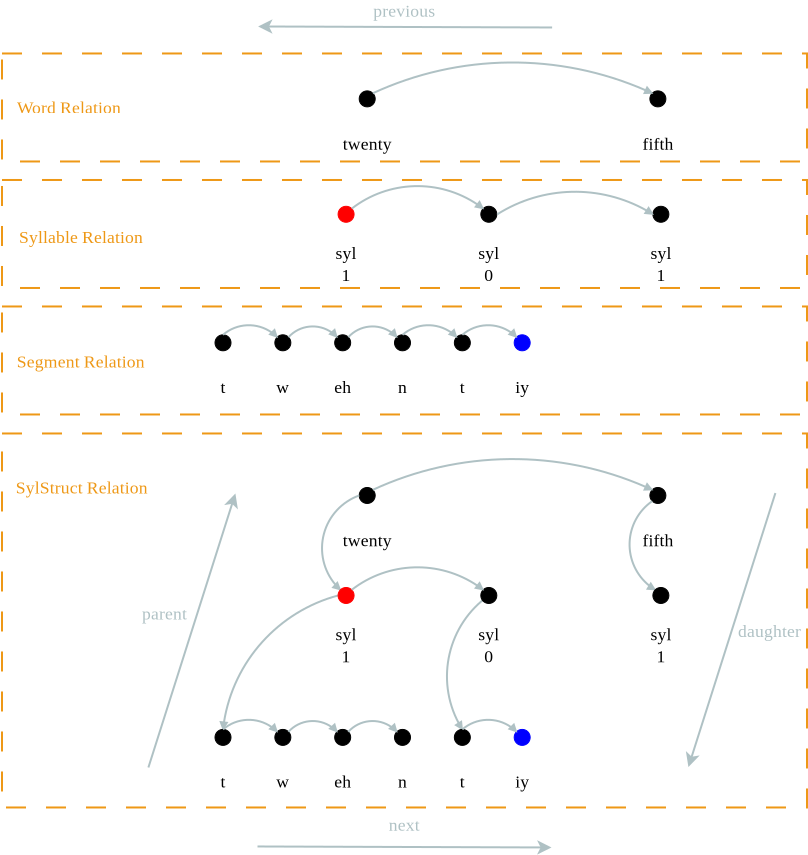 <?xml version="1.0" encoding="UTF-8"?>
<dia:diagram xmlns:dia="http://www.lysator.liu.se/~alla/dia/">
  <dia:layer name="relations" visible="true" active="true">
    <dia:group>
      <dia:group>
        <dia:group>
          <dia:object type="Standard - Box" version="0" id="O0">
            <dia:attribute name="obj_pos">
              <dia:point val="10.68,15.95"/>
            </dia:attribute>
            <dia:attribute name="obj_bb">
              <dia:rectangle val="10.63,15.9;50.98,21.4"/>
            </dia:attribute>
            <dia:attribute name="elem_corner">
              <dia:point val="10.68,15.95"/>
            </dia:attribute>
            <dia:attribute name="elem_width">
              <dia:real val="40.25"/>
            </dia:attribute>
            <dia:attribute name="elem_height">
              <dia:real val="5.4"/>
            </dia:attribute>
            <dia:attribute name="border_width">
              <dia:real val="0.1"/>
            </dia:attribute>
            <dia:attribute name="border_color">
              <dia:color val="#ee9816"/>
            </dia:attribute>
            <dia:attribute name="inner_color">
              <dia:color val="#f4a016"/>
            </dia:attribute>
            <dia:attribute name="show_background">
              <dia:boolean val="false"/>
            </dia:attribute>
            <dia:attribute name="line_style">
              <dia:enum val="1"/>
            </dia:attribute>
          </dia:object>
          <dia:group>
            <dia:group>
              <dia:object type="Standard - Text" version="1" id="O1">
                <dia:attribute name="obj_pos">
                  <dia:point val="14,6"/>
                </dia:attribute>
                <dia:attribute name="obj_bb">
                  <dia:rectangle val="11.432,5.511;16.567,6.489"/>
                </dia:attribute>
                <dia:attribute name="text">
                  <dia:composite type="text">
                    <dia:attribute name="string">
                      <dia:string>#Word Relation#</dia:string>
                    </dia:attribute>
                    <dia:attribute name="font">
                      <dia:font family="times new roman" style="0" name="Times-Roman"/>
                    </dia:attribute>
                    <dia:attribute name="height">
                      <dia:real val="1.1"/>
                    </dia:attribute>
                    <dia:attribute name="pos">
                      <dia:point val="14,6.296"/>
                    </dia:attribute>
                    <dia:attribute name="color">
                      <dia:color val="#ee9816"/>
                    </dia:attribute>
                    <dia:attribute name="alignment">
                      <dia:enum val="1"/>
                    </dia:attribute>
                  </dia:composite>
                </dia:attribute>
                <dia:attribute name="valign">
                  <dia:enum val="2"/>
                </dia:attribute>
              </dia:object>
              <dia:group>
                <dia:group>
                  <dia:object type="Standard - Ellipse" version="0" id="O2">
                    <dia:attribute name="obj_pos">
                      <dia:point val="28.54,5.17"/>
                    </dia:attribute>
                    <dia:attribute name="obj_bb">
                      <dia:rectangle val="28.515,5.146;29.365,5.995"/>
                    </dia:attribute>
                    <dia:attribute name="elem_corner">
                      <dia:point val="28.54,5.17"/>
                    </dia:attribute>
                    <dia:attribute name="elem_width">
                      <dia:real val="0.8"/>
                    </dia:attribute>
                    <dia:attribute name="elem_height">
                      <dia:real val="0.8"/>
                    </dia:attribute>
                    <dia:attribute name="border_width">
                      <dia:real val="0.05"/>
                    </dia:attribute>
                    <dia:attribute name="inner_color">
                      <dia:color val="#000000"/>
                    </dia:attribute>
                    <dia:attribute name="aspect">
                      <dia:enum val="2"/>
                    </dia:attribute>
                  </dia:object>
                  <dia:object type="Standard - Text" version="1" id="O3">
                    <dia:attribute name="obj_pos">
                      <dia:point val="28.94,7.811"/>
                    </dia:attribute>
                    <dia:attribute name="obj_bb">
                      <dia:rectangle val="27.742,7.322;30.137,8.299"/>
                    </dia:attribute>
                    <dia:attribute name="text">
                      <dia:composite type="text">
                        <dia:attribute name="string">
                          <dia:string>#twenty#</dia:string>
                        </dia:attribute>
                        <dia:attribute name="font">
                          <dia:font family="times new roman" style="0" name="Times-Roman"/>
                        </dia:attribute>
                        <dia:attribute name="height">
                          <dia:real val="1.1"/>
                        </dia:attribute>
                        <dia:attribute name="pos">
                          <dia:point val="28.94,8.107"/>
                        </dia:attribute>
                        <dia:attribute name="color">
                          <dia:color val="#000000"/>
                        </dia:attribute>
                        <dia:attribute name="alignment">
                          <dia:enum val="1"/>
                        </dia:attribute>
                      </dia:composite>
                    </dia:attribute>
                    <dia:attribute name="valign">
                      <dia:enum val="2"/>
                    </dia:attribute>
                  </dia:object>
                </dia:group>
                <dia:group>
                  <dia:object type="Standard - Ellipse" version="0" id="O4">
                    <dia:attribute name="obj_pos">
                      <dia:point val="43.074,5.17"/>
                    </dia:attribute>
                    <dia:attribute name="obj_bb">
                      <dia:rectangle val="43.049,5.146;43.899,5.995"/>
                    </dia:attribute>
                    <dia:attribute name="elem_corner">
                      <dia:point val="43.074,5.17"/>
                    </dia:attribute>
                    <dia:attribute name="elem_width">
                      <dia:real val="0.8"/>
                    </dia:attribute>
                    <dia:attribute name="elem_height">
                      <dia:real val="0.8"/>
                    </dia:attribute>
                    <dia:attribute name="border_width">
                      <dia:real val="0.05"/>
                    </dia:attribute>
                    <dia:attribute name="inner_color">
                      <dia:color val="#000000"/>
                    </dia:attribute>
                    <dia:attribute name="aspect">
                      <dia:enum val="2"/>
                    </dia:attribute>
                  </dia:object>
                  <dia:object type="Standard - Text" version="1" id="O5">
                    <dia:attribute name="obj_pos">
                      <dia:point val="43.474,7.811"/>
                    </dia:attribute>
                    <dia:attribute name="obj_bb">
                      <dia:rectangle val="42.716,7.322;44.231,8.299"/>
                    </dia:attribute>
                    <dia:attribute name="text">
                      <dia:composite type="text">
                        <dia:attribute name="string">
                          <dia:string>#fifth#</dia:string>
                        </dia:attribute>
                        <dia:attribute name="font">
                          <dia:font family="times new roman" style="0" name="Times-Roman"/>
                        </dia:attribute>
                        <dia:attribute name="height">
                          <dia:real val="1.1"/>
                        </dia:attribute>
                        <dia:attribute name="pos">
                          <dia:point val="43.474,8.107"/>
                        </dia:attribute>
                        <dia:attribute name="color">
                          <dia:color val="#000000"/>
                        </dia:attribute>
                        <dia:attribute name="alignment">
                          <dia:enum val="1"/>
                        </dia:attribute>
                      </dia:composite>
                    </dia:attribute>
                    <dia:attribute name="valign">
                      <dia:enum val="2"/>
                    </dia:attribute>
                  </dia:object>
                </dia:group>
                <dia:object type="Standard - Arc" version="0" id="O6">
                  <dia:attribute name="obj_pos">
                    <dia:point val="29.223,5.288"/>
                  </dia:attribute>
                  <dia:attribute name="obj_bb">
                    <dia:rectangle val="29.173,3.701;43.247,5.343"/>
                  </dia:attribute>
                  <dia:attribute name="conn_endpoints">
                    <dia:point val="29.223,5.288"/>
                    <dia:point val="43.191,5.288"/>
                  </dia:attribute>
                  <dia:attribute name="arc_color">
                    <dia:color val="#afc1c4"/>
                  </dia:attribute>
                  <dia:attribute name="curve_distance">
                    <dia:real val="-1.537"/>
                  </dia:attribute>
                  <dia:attribute name="line_width">
                    <dia:real val="0.1"/>
                  </dia:attribute>
                  <dia:attribute name="end_arrow">
                    <dia:enum val="3"/>
                  </dia:attribute>
                  <dia:attribute name="end_arrow_length">
                    <dia:real val="0.3"/>
                  </dia:attribute>
                  <dia:attribute name="end_arrow_width">
                    <dia:real val="0.3"/>
                  </dia:attribute>
                </dia:object>
              </dia:group>
            </dia:group>
            <dia:object type="Standard - Box" version="0" id="O7">
              <dia:attribute name="obj_pos">
                <dia:point val="10.68,3.3"/>
              </dia:attribute>
              <dia:attribute name="obj_bb">
                <dia:rectangle val="10.63,3.25;50.98,8.75"/>
              </dia:attribute>
              <dia:attribute name="elem_corner">
                <dia:point val="10.68,3.3"/>
              </dia:attribute>
              <dia:attribute name="elem_width">
                <dia:real val="40.25"/>
              </dia:attribute>
              <dia:attribute name="elem_height">
                <dia:real val="5.4"/>
              </dia:attribute>
              <dia:attribute name="border_width">
                <dia:real val="0.1"/>
              </dia:attribute>
              <dia:attribute name="border_color">
                <dia:color val="#ee9816"/>
              </dia:attribute>
              <dia:attribute name="inner_color">
                <dia:color val="#f4a016"/>
              </dia:attribute>
              <dia:attribute name="show_background">
                <dia:boolean val="false"/>
              </dia:attribute>
              <dia:attribute name="line_style">
                <dia:enum val="1"/>
              </dia:attribute>
            </dia:object>
          </dia:group>
          <dia:object type="Standard - Text" version="1" id="O8">
            <dia:attribute name="obj_pos">
              <dia:point val="14.616,18.7"/>
            </dia:attribute>
            <dia:attribute name="obj_bb">
              <dia:rectangle val="11.475,18.211;17.758,19.189"/>
            </dia:attribute>
            <dia:attribute name="text">
              <dia:composite type="text">
                <dia:attribute name="string">
                  <dia:string>#Segment Relation#</dia:string>
                </dia:attribute>
                <dia:attribute name="font">
                  <dia:font family="times new roman" style="0" name="Times-Roman"/>
                </dia:attribute>
                <dia:attribute name="height">
                  <dia:real val="1.1"/>
                </dia:attribute>
                <dia:attribute name="pos">
                  <dia:point val="14.616,18.996"/>
                </dia:attribute>
                <dia:attribute name="color">
                  <dia:color val="#ee9816"/>
                </dia:attribute>
                <dia:attribute name="alignment">
                  <dia:enum val="1"/>
                </dia:attribute>
              </dia:composite>
            </dia:attribute>
            <dia:attribute name="valign">
              <dia:enum val="2"/>
            </dia:attribute>
          </dia:object>
          <dia:group>
            <dia:object type="Standard - Text" version="1" id="O9">
              <dia:attribute name="obj_pos">
                <dia:point val="21.73,20.27"/>
              </dia:attribute>
              <dia:attribute name="obj_bb">
                <dia:rectangle val="21.608,19.485;21.852,20.463"/>
              </dia:attribute>
              <dia:attribute name="text">
                <dia:composite type="text">
                  <dia:attribute name="string">
                    <dia:string>#t#</dia:string>
                  </dia:attribute>
                  <dia:attribute name="font">
                    <dia:font family="times new roman" style="0" name="Times-Roman"/>
                  </dia:attribute>
                  <dia:attribute name="height">
                    <dia:real val="1.1"/>
                  </dia:attribute>
                  <dia:attribute name="pos">
                    <dia:point val="21.73,20.27"/>
                  </dia:attribute>
                  <dia:attribute name="color">
                    <dia:color val="#000000"/>
                  </dia:attribute>
                  <dia:attribute name="alignment">
                    <dia:enum val="1"/>
                  </dia:attribute>
                </dia:composite>
              </dia:attribute>
              <dia:attribute name="valign">
                <dia:enum val="3"/>
              </dia:attribute>
            </dia:object>
            <dia:object type="Standard - Ellipse" version="0" id="O10">
              <dia:attribute name="obj_pos">
                <dia:point val="21.33,17.366"/>
              </dia:attribute>
              <dia:attribute name="obj_bb">
                <dia:rectangle val="21.305,17.341;22.155,18.191"/>
              </dia:attribute>
              <dia:attribute name="elem_corner">
                <dia:point val="21.33,17.366"/>
              </dia:attribute>
              <dia:attribute name="elem_width">
                <dia:real val="0.8"/>
              </dia:attribute>
              <dia:attribute name="elem_height">
                <dia:real val="0.8"/>
              </dia:attribute>
              <dia:attribute name="border_width">
                <dia:real val="0.05"/>
              </dia:attribute>
              <dia:attribute name="inner_color">
                <dia:color val="#000000"/>
              </dia:attribute>
              <dia:attribute name="aspect">
                <dia:enum val="2"/>
              </dia:attribute>
            </dia:object>
          </dia:group>
          <dia:group>
            <dia:object type="Standard - Text" version="1" id="O11">
              <dia:attribute name="obj_pos">
                <dia:point val="24.722,20.27"/>
              </dia:attribute>
              <dia:attribute name="obj_bb">
                <dia:rectangle val="24.404,19.485;25.039,20.463"/>
              </dia:attribute>
              <dia:attribute name="text">
                <dia:composite type="text">
                  <dia:attribute name="string">
                    <dia:string>#w#</dia:string>
                  </dia:attribute>
                  <dia:attribute name="font">
                    <dia:font family="times new roman" style="0" name="Times-Roman"/>
                  </dia:attribute>
                  <dia:attribute name="height">
                    <dia:real val="1.1"/>
                  </dia:attribute>
                  <dia:attribute name="pos">
                    <dia:point val="24.722,20.27"/>
                  </dia:attribute>
                  <dia:attribute name="color">
                    <dia:color val="#000000"/>
                  </dia:attribute>
                  <dia:attribute name="alignment">
                    <dia:enum val="1"/>
                  </dia:attribute>
                </dia:composite>
              </dia:attribute>
              <dia:attribute name="valign">
                <dia:enum val="3"/>
              </dia:attribute>
            </dia:object>
            <dia:object type="Standard - Ellipse" version="0" id="O12">
              <dia:attribute name="obj_pos">
                <dia:point val="24.322,17.366"/>
              </dia:attribute>
              <dia:attribute name="obj_bb">
                <dia:rectangle val="24.297,17.341;25.147,18.191"/>
              </dia:attribute>
              <dia:attribute name="elem_corner">
                <dia:point val="24.322,17.366"/>
              </dia:attribute>
              <dia:attribute name="elem_width">
                <dia:real val="0.8"/>
              </dia:attribute>
              <dia:attribute name="elem_height">
                <dia:real val="0.8"/>
              </dia:attribute>
              <dia:attribute name="border_width">
                <dia:real val="0.05"/>
              </dia:attribute>
              <dia:attribute name="inner_color">
                <dia:color val="#000000"/>
              </dia:attribute>
              <dia:attribute name="aspect">
                <dia:enum val="2"/>
              </dia:attribute>
            </dia:object>
          </dia:group>
          <dia:group>
            <dia:object type="Standard - Text" version="1" id="O13">
              <dia:attribute name="obj_pos">
                <dia:point val="27.713,20.27"/>
              </dia:attribute>
              <dia:attribute name="obj_bb">
                <dia:rectangle val="27.299,19.485;28.128,20.463"/>
              </dia:attribute>
              <dia:attribute name="text">
                <dia:composite type="text">
                  <dia:attribute name="string">
                    <dia:string>#eh#</dia:string>
                  </dia:attribute>
                  <dia:attribute name="font">
                    <dia:font family="times new roman" style="0" name="Times-Roman"/>
                  </dia:attribute>
                  <dia:attribute name="height">
                    <dia:real val="1.1"/>
                  </dia:attribute>
                  <dia:attribute name="pos">
                    <dia:point val="27.713,20.27"/>
                  </dia:attribute>
                  <dia:attribute name="color">
                    <dia:color val="#000000"/>
                  </dia:attribute>
                  <dia:attribute name="alignment">
                    <dia:enum val="1"/>
                  </dia:attribute>
                </dia:composite>
              </dia:attribute>
              <dia:attribute name="valign">
                <dia:enum val="3"/>
              </dia:attribute>
            </dia:object>
            <dia:object type="Standard - Ellipse" version="0" id="O14">
              <dia:attribute name="obj_pos">
                <dia:point val="27.314,17.366"/>
              </dia:attribute>
              <dia:attribute name="obj_bb">
                <dia:rectangle val="27.288,17.341;28.139,18.191"/>
              </dia:attribute>
              <dia:attribute name="elem_corner">
                <dia:point val="27.314,17.366"/>
              </dia:attribute>
              <dia:attribute name="elem_width">
                <dia:real val="0.8"/>
              </dia:attribute>
              <dia:attribute name="elem_height">
                <dia:real val="0.8"/>
              </dia:attribute>
              <dia:attribute name="border_width">
                <dia:real val="0.05"/>
              </dia:attribute>
              <dia:attribute name="inner_color">
                <dia:color val="#000000"/>
              </dia:attribute>
              <dia:attribute name="aspect">
                <dia:enum val="2"/>
              </dia:attribute>
            </dia:object>
          </dia:group>
          <dia:group>
            <dia:object type="Standard - Text" version="1" id="O15">
              <dia:attribute name="obj_pos">
                <dia:point val="30.705,20.27"/>
              </dia:attribute>
              <dia:attribute name="obj_bb">
                <dia:rectangle val="30.485,19.485;30.925,20.463"/>
              </dia:attribute>
              <dia:attribute name="text">
                <dia:composite type="text">
                  <dia:attribute name="string">
                    <dia:string>#n#</dia:string>
                  </dia:attribute>
                  <dia:attribute name="font">
                    <dia:font family="times new roman" style="0" name="Times-Roman"/>
                  </dia:attribute>
                  <dia:attribute name="height">
                    <dia:real val="1.1"/>
                  </dia:attribute>
                  <dia:attribute name="pos">
                    <dia:point val="30.705,20.27"/>
                  </dia:attribute>
                  <dia:attribute name="color">
                    <dia:color val="#000000"/>
                  </dia:attribute>
                  <dia:attribute name="alignment">
                    <dia:enum val="1"/>
                  </dia:attribute>
                </dia:composite>
              </dia:attribute>
              <dia:attribute name="valign">
                <dia:enum val="3"/>
              </dia:attribute>
            </dia:object>
            <dia:object type="Standard - Ellipse" version="0" id="O16">
              <dia:attribute name="obj_pos">
                <dia:point val="30.305,17.366"/>
              </dia:attribute>
              <dia:attribute name="obj_bb">
                <dia:rectangle val="30.28,17.341;31.13,18.191"/>
              </dia:attribute>
              <dia:attribute name="elem_corner">
                <dia:point val="30.305,17.366"/>
              </dia:attribute>
              <dia:attribute name="elem_width">
                <dia:real val="0.8"/>
              </dia:attribute>
              <dia:attribute name="elem_height">
                <dia:real val="0.8"/>
              </dia:attribute>
              <dia:attribute name="border_width">
                <dia:real val="0.05"/>
              </dia:attribute>
              <dia:attribute name="inner_color">
                <dia:color val="#000000"/>
              </dia:attribute>
              <dia:attribute name="aspect">
                <dia:enum val="2"/>
              </dia:attribute>
            </dia:object>
          </dia:group>
          <dia:group>
            <dia:object type="Standard - Text" version="1" id="O17">
              <dia:attribute name="obj_pos">
                <dia:point val="33.697,20.27"/>
              </dia:attribute>
              <dia:attribute name="obj_bb">
                <dia:rectangle val="33.575,19.485;33.819,20.463"/>
              </dia:attribute>
              <dia:attribute name="text">
                <dia:composite type="text">
                  <dia:attribute name="string">
                    <dia:string>#t#</dia:string>
                  </dia:attribute>
                  <dia:attribute name="font">
                    <dia:font family="times new roman" style="0" name="Times-Roman"/>
                  </dia:attribute>
                  <dia:attribute name="height">
                    <dia:real val="1.1"/>
                  </dia:attribute>
                  <dia:attribute name="pos">
                    <dia:point val="33.697,20.27"/>
                  </dia:attribute>
                  <dia:attribute name="color">
                    <dia:color val="#000000"/>
                  </dia:attribute>
                  <dia:attribute name="alignment">
                    <dia:enum val="1"/>
                  </dia:attribute>
                </dia:composite>
              </dia:attribute>
              <dia:attribute name="valign">
                <dia:enum val="3"/>
              </dia:attribute>
            </dia:object>
            <dia:object type="Standard - Ellipse" version="0" id="O18">
              <dia:attribute name="obj_pos">
                <dia:point val="33.297,17.366"/>
              </dia:attribute>
              <dia:attribute name="obj_bb">
                <dia:rectangle val="33.272,17.341;34.122,18.191"/>
              </dia:attribute>
              <dia:attribute name="elem_corner">
                <dia:point val="33.297,17.366"/>
              </dia:attribute>
              <dia:attribute name="elem_width">
                <dia:real val="0.8"/>
              </dia:attribute>
              <dia:attribute name="elem_height">
                <dia:real val="0.8"/>
              </dia:attribute>
              <dia:attribute name="border_width">
                <dia:real val="0.05"/>
              </dia:attribute>
              <dia:attribute name="inner_color">
                <dia:color val="#000000"/>
              </dia:attribute>
              <dia:attribute name="aspect">
                <dia:enum val="2"/>
              </dia:attribute>
            </dia:object>
          </dia:group>
          <dia:object type="Standard - Text" version="1" id="O19">
            <dia:attribute name="obj_pos">
              <dia:point val="36.689,20.27"/>
            </dia:attribute>
            <dia:attribute name="obj_bb">
              <dia:rectangle val="36.346,19.485;37.031,20.463"/>
            </dia:attribute>
            <dia:attribute name="text">
              <dia:composite type="text">
                <dia:attribute name="string">
                  <dia:string>#iy#</dia:string>
                </dia:attribute>
                <dia:attribute name="font">
                  <dia:font family="times new roman" style="0" name="Times-Roman"/>
                </dia:attribute>
                <dia:attribute name="height">
                  <dia:real val="1.1"/>
                </dia:attribute>
                <dia:attribute name="pos">
                  <dia:point val="36.689,20.27"/>
                </dia:attribute>
                <dia:attribute name="color">
                  <dia:color val="#000000"/>
                </dia:attribute>
                <dia:attribute name="alignment">
                  <dia:enum val="1"/>
                </dia:attribute>
              </dia:composite>
            </dia:attribute>
            <dia:attribute name="valign">
              <dia:enum val="3"/>
            </dia:attribute>
          </dia:object>
          <dia:object type="Standard - Ellipse" version="0" id="O20">
            <dia:attribute name="obj_pos">
              <dia:point val="36.289,17.366"/>
            </dia:attribute>
            <dia:attribute name="obj_bb">
              <dia:rectangle val="36.264,17.341;37.114,18.191"/>
            </dia:attribute>
            <dia:attribute name="elem_corner">
              <dia:point val="36.289,17.366"/>
            </dia:attribute>
            <dia:attribute name="elem_width">
              <dia:real val="0.8"/>
            </dia:attribute>
            <dia:attribute name="elem_height">
              <dia:real val="0.8"/>
            </dia:attribute>
            <dia:attribute name="border_width">
              <dia:real val="0.05"/>
            </dia:attribute>
            <dia:attribute name="border_color">
              <dia:color val="#0000ff"/>
            </dia:attribute>
            <dia:attribute name="inner_color">
              <dia:color val="#0000ff"/>
            </dia:attribute>
            <dia:attribute name="aspect">
              <dia:enum val="2"/>
            </dia:attribute>
          </dia:object>
          <dia:object type="Standard - Arc" version="0" id="O21">
            <dia:attribute name="obj_pos">
              <dia:point val="21.73,17.366"/>
            </dia:attribute>
            <dia:attribute name="obj_bb">
              <dia:rectangle val="21.678,16.837;24.491,17.536"/>
            </dia:attribute>
            <dia:attribute name="conn_endpoints">
              <dia:point val="21.73,17.366"/>
              <dia:point val="24.439,17.484"/>
            </dia:attribute>
            <dia:attribute name="arc_color">
              <dia:color val="#afc1c4"/>
            </dia:attribute>
            <dia:attribute name="curve_distance">
              <dia:real val="-0.536"/>
            </dia:attribute>
            <dia:attribute name="line_width">
              <dia:real val="0.1"/>
            </dia:attribute>
            <dia:attribute name="end_arrow">
              <dia:enum val="3"/>
            </dia:attribute>
            <dia:attribute name="end_arrow_length">
              <dia:real val="0.3"/>
            </dia:attribute>
            <dia:attribute name="end_arrow_width">
              <dia:real val="0.3"/>
            </dia:attribute>
          </dia:object>
          <dia:object type="Standard - Arc" version="0" id="O22">
            <dia:attribute name="obj_pos">
              <dia:point val="25.005,17.484"/>
            </dia:attribute>
            <dia:attribute name="obj_bb">
              <dia:rectangle val="24.955,16.897;27.481,17.534"/>
            </dia:attribute>
            <dia:attribute name="conn_endpoints">
              <dia:point val="25.005,17.484"/>
              <dia:point val="27.431,17.484"/>
            </dia:attribute>
            <dia:attribute name="arc_color">
              <dia:color val="#afc1c4"/>
            </dia:attribute>
            <dia:attribute name="curve_distance">
              <dia:real val="-0.536"/>
            </dia:attribute>
            <dia:attribute name="line_width">
              <dia:real val="0.1"/>
            </dia:attribute>
            <dia:attribute name="end_arrow">
              <dia:enum val="3"/>
            </dia:attribute>
            <dia:attribute name="end_arrow_length">
              <dia:real val="0.3"/>
            </dia:attribute>
            <dia:attribute name="end_arrow_width">
              <dia:real val="0.3"/>
            </dia:attribute>
          </dia:object>
          <dia:object type="Standard - Arc" version="0" id="O23">
            <dia:attribute name="obj_pos">
              <dia:point val="27.996,17.484"/>
            </dia:attribute>
            <dia:attribute name="obj_bb">
              <dia:rectangle val="27.946,16.897;30.472,17.534"/>
            </dia:attribute>
            <dia:attribute name="conn_endpoints">
              <dia:point val="27.996,17.484"/>
              <dia:point val="30.422,17.484"/>
            </dia:attribute>
            <dia:attribute name="arc_color">
              <dia:color val="#afc1c4"/>
            </dia:attribute>
            <dia:attribute name="curve_distance">
              <dia:real val="-0.536"/>
            </dia:attribute>
            <dia:attribute name="line_width">
              <dia:real val="0.1"/>
            </dia:attribute>
            <dia:attribute name="end_arrow">
              <dia:enum val="3"/>
            </dia:attribute>
            <dia:attribute name="end_arrow_length">
              <dia:real val="0.3"/>
            </dia:attribute>
            <dia:attribute name="end_arrow_width">
              <dia:real val="0.3"/>
            </dia:attribute>
          </dia:object>
          <dia:object type="Standard - Arc" version="0" id="O24">
            <dia:attribute name="obj_pos">
              <dia:point val="30.705,17.366"/>
            </dia:attribute>
            <dia:attribute name="obj_bb">
              <dia:rectangle val="30.653,16.837;33.466,17.536"/>
            </dia:attribute>
            <dia:attribute name="conn_endpoints">
              <dia:point val="30.705,17.366"/>
              <dia:point val="33.414,17.484"/>
            </dia:attribute>
            <dia:attribute name="arc_color">
              <dia:color val="#afc1c4"/>
            </dia:attribute>
            <dia:attribute name="curve_distance">
              <dia:real val="-0.536"/>
            </dia:attribute>
            <dia:attribute name="line_width">
              <dia:real val="0.1"/>
            </dia:attribute>
            <dia:attribute name="end_arrow">
              <dia:enum val="3"/>
            </dia:attribute>
            <dia:attribute name="end_arrow_length">
              <dia:real val="0.3"/>
            </dia:attribute>
            <dia:attribute name="end_arrow_width">
              <dia:real val="0.3"/>
            </dia:attribute>
          </dia:object>
          <dia:object type="Standard - Arc" version="0" id="O25">
            <dia:attribute name="obj_pos">
              <dia:point val="33.697,17.366"/>
            </dia:attribute>
            <dia:attribute name="obj_bb">
              <dia:rectangle val="33.645,16.837;36.458,17.536"/>
            </dia:attribute>
            <dia:attribute name="conn_endpoints">
              <dia:point val="33.697,17.366"/>
              <dia:point val="36.406,17.484"/>
            </dia:attribute>
            <dia:attribute name="arc_color">
              <dia:color val="#afc1c4"/>
            </dia:attribute>
            <dia:attribute name="curve_distance">
              <dia:real val="-0.536"/>
            </dia:attribute>
            <dia:attribute name="line_width">
              <dia:real val="0.1"/>
            </dia:attribute>
            <dia:attribute name="end_arrow">
              <dia:enum val="3"/>
            </dia:attribute>
            <dia:attribute name="end_arrow_length">
              <dia:real val="0.3"/>
            </dia:attribute>
            <dia:attribute name="end_arrow_width">
              <dia:real val="0.3"/>
            </dia:attribute>
          </dia:object>
          <dia:object type="Standard - Box" version="0" id="O26">
            <dia:attribute name="obj_pos">
              <dia:point val="10.68,9.625"/>
            </dia:attribute>
            <dia:attribute name="obj_bb">
              <dia:rectangle val="10.63,9.575;50.98,15.075"/>
            </dia:attribute>
            <dia:attribute name="elem_corner">
              <dia:point val="10.68,9.625"/>
            </dia:attribute>
            <dia:attribute name="elem_width">
              <dia:real val="40.25"/>
            </dia:attribute>
            <dia:attribute name="elem_height">
              <dia:real val="5.4"/>
            </dia:attribute>
            <dia:attribute name="border_width">
              <dia:real val="0.1"/>
            </dia:attribute>
            <dia:attribute name="border_color">
              <dia:color val="#ee9816"/>
            </dia:attribute>
            <dia:attribute name="inner_color">
              <dia:color val="#f4a016"/>
            </dia:attribute>
            <dia:attribute name="show_background">
              <dia:boolean val="false"/>
            </dia:attribute>
            <dia:attribute name="line_style">
              <dia:enum val="1"/>
            </dia:attribute>
          </dia:object>
          <dia:object type="Standard - Text" version="1" id="O27">
            <dia:attribute name="obj_pos">
              <dia:point val="14.624,12.475"/>
            </dia:attribute>
            <dia:attribute name="obj_bb">
              <dia:rectangle val="11.58,11.986;17.668,12.964"/>
            </dia:attribute>
            <dia:attribute name="text">
              <dia:composite type="text">
                <dia:attribute name="string">
                  <dia:string>#Syllable Relation#</dia:string>
                </dia:attribute>
                <dia:attribute name="font">
                  <dia:font family="times new roman" style="0" name="Times-Roman"/>
                </dia:attribute>
                <dia:attribute name="height">
                  <dia:real val="1.1"/>
                </dia:attribute>
                <dia:attribute name="pos">
                  <dia:point val="14.624,12.771"/>
                </dia:attribute>
                <dia:attribute name="color">
                  <dia:color val="#ee9816"/>
                </dia:attribute>
                <dia:attribute name="alignment">
                  <dia:enum val="1"/>
                </dia:attribute>
              </dia:composite>
            </dia:attribute>
            <dia:attribute name="valign">
              <dia:enum val="2"/>
            </dia:attribute>
          </dia:object>
          <dia:object type="Standard - Ellipse" version="0" id="O28">
            <dia:attribute name="obj_pos">
              <dia:point val="27.484,10.94"/>
            </dia:attribute>
            <dia:attribute name="obj_bb">
              <dia:rectangle val="27.459,10.915;28.309,11.764"/>
            </dia:attribute>
            <dia:attribute name="elem_corner">
              <dia:point val="27.484,10.94"/>
            </dia:attribute>
            <dia:attribute name="elem_width">
              <dia:real val="0.8"/>
            </dia:attribute>
            <dia:attribute name="elem_height">
              <dia:real val="0.8"/>
            </dia:attribute>
            <dia:attribute name="border_width">
              <dia:real val="0.05"/>
            </dia:attribute>
            <dia:attribute name="border_color">
              <dia:color val="#ff0000"/>
            </dia:attribute>
            <dia:attribute name="inner_color">
              <dia:color val="#ff0000"/>
            </dia:attribute>
            <dia:attribute name="aspect">
              <dia:enum val="2"/>
            </dia:attribute>
          </dia:object>
          <dia:object type="Standard - Text" version="1" id="O29">
            <dia:attribute name="obj_pos">
              <dia:point val="27.884,13.829"/>
            </dia:attribute>
            <dia:attribute name="obj_bb">
              <dia:rectangle val="27.371,12.791;28.398,14.868"/>
            </dia:attribute>
            <dia:attribute name="text">
              <dia:composite type="text">
                <dia:attribute name="string">
                  <dia:string>#syl
1#</dia:string>
                </dia:attribute>
                <dia:attribute name="font">
                  <dia:font family="times new roman" style="0" name="Times-Roman"/>
                </dia:attribute>
                <dia:attribute name="height">
                  <dia:real val="1.1"/>
                </dia:attribute>
                <dia:attribute name="pos">
                  <dia:point val="27.884,13.576"/>
                </dia:attribute>
                <dia:attribute name="color">
                  <dia:color val="#000000"/>
                </dia:attribute>
                <dia:attribute name="alignment">
                  <dia:enum val="1"/>
                </dia:attribute>
              </dia:composite>
            </dia:attribute>
            <dia:attribute name="valign">
              <dia:enum val="2"/>
            </dia:attribute>
          </dia:object>
          <dia:object type="Standard - Ellipse" version="0" id="O30">
            <dia:attribute name="obj_pos">
              <dia:point val="34.621,10.94"/>
            </dia:attribute>
            <dia:attribute name="obj_bb">
              <dia:rectangle val="34.596,10.915;35.446,11.764"/>
            </dia:attribute>
            <dia:attribute name="elem_corner">
              <dia:point val="34.621,10.94"/>
            </dia:attribute>
            <dia:attribute name="elem_width">
              <dia:real val="0.8"/>
            </dia:attribute>
            <dia:attribute name="elem_height">
              <dia:real val="0.8"/>
            </dia:attribute>
            <dia:attribute name="border_width">
              <dia:real val="0.05"/>
            </dia:attribute>
            <dia:attribute name="inner_color">
              <dia:color val="#000000"/>
            </dia:attribute>
            <dia:attribute name="aspect">
              <dia:enum val="2"/>
            </dia:attribute>
          </dia:object>
          <dia:object type="Standard - Text" version="1" id="O31">
            <dia:attribute name="obj_pos">
              <dia:point val="35.021,13.829"/>
            </dia:attribute>
            <dia:attribute name="obj_bb">
              <dia:rectangle val="34.507,12.791;35.534,14.868"/>
            </dia:attribute>
            <dia:attribute name="text">
              <dia:composite type="text">
                <dia:attribute name="string">
                  <dia:string>#syl
0#</dia:string>
                </dia:attribute>
                <dia:attribute name="font">
                  <dia:font family="times new roman" style="0" name="Times-Roman"/>
                </dia:attribute>
                <dia:attribute name="height">
                  <dia:real val="1.1"/>
                </dia:attribute>
                <dia:attribute name="pos">
                  <dia:point val="35.021,13.576"/>
                </dia:attribute>
                <dia:attribute name="color">
                  <dia:color val="#000000"/>
                </dia:attribute>
                <dia:attribute name="alignment">
                  <dia:enum val="1"/>
                </dia:attribute>
              </dia:composite>
            </dia:attribute>
            <dia:attribute name="valign">
              <dia:enum val="2"/>
            </dia:attribute>
          </dia:object>
          <dia:object type="Standard - Ellipse" version="0" id="O32">
            <dia:attribute name="obj_pos">
              <dia:point val="43.224,10.94"/>
            </dia:attribute>
            <dia:attribute name="obj_bb">
              <dia:rectangle val="43.199,10.915;44.049,11.764"/>
            </dia:attribute>
            <dia:attribute name="elem_corner">
              <dia:point val="43.224,10.94"/>
            </dia:attribute>
            <dia:attribute name="elem_width">
              <dia:real val="0.8"/>
            </dia:attribute>
            <dia:attribute name="elem_height">
              <dia:real val="0.8"/>
            </dia:attribute>
            <dia:attribute name="border_width">
              <dia:real val="0.05"/>
            </dia:attribute>
            <dia:attribute name="inner_color">
              <dia:color val="#000000"/>
            </dia:attribute>
            <dia:attribute name="aspect">
              <dia:enum val="2"/>
            </dia:attribute>
          </dia:object>
          <dia:object type="Standard - Text" version="1" id="O33">
            <dia:attribute name="obj_pos">
              <dia:point val="43.624,13.829"/>
            </dia:attribute>
            <dia:attribute name="obj_bb">
              <dia:rectangle val="43.11,12.791;44.138,14.868"/>
            </dia:attribute>
            <dia:attribute name="text">
              <dia:composite type="text">
                <dia:attribute name="string">
                  <dia:string>#syl
1#</dia:string>
                </dia:attribute>
                <dia:attribute name="font">
                  <dia:font family="times new roman" style="0" name="Times-Roman"/>
                </dia:attribute>
                <dia:attribute name="height">
                  <dia:real val="1.1"/>
                </dia:attribute>
                <dia:attribute name="pos">
                  <dia:point val="43.624,13.576"/>
                </dia:attribute>
                <dia:attribute name="color">
                  <dia:color val="#000000"/>
                </dia:attribute>
                <dia:attribute name="alignment">
                  <dia:enum val="1"/>
                </dia:attribute>
              </dia:composite>
            </dia:attribute>
            <dia:attribute name="valign">
              <dia:enum val="2"/>
            </dia:attribute>
          </dia:object>
          <dia:object type="Standard - Arc" version="0" id="O34">
            <dia:attribute name="obj_pos">
              <dia:point val="28.167,11.057"/>
            </dia:attribute>
            <dia:attribute name="obj_bb">
              <dia:rectangle val="28.117,9.882;34.788,11.107"/>
            </dia:attribute>
            <dia:attribute name="conn_endpoints">
              <dia:point val="28.167,11.057"/>
              <dia:point val="34.738,11.057"/>
            </dia:attribute>
            <dia:attribute name="arc_color">
              <dia:color val="#afc1c4"/>
            </dia:attribute>
            <dia:attribute name="curve_distance">
              <dia:real val="-1.125"/>
            </dia:attribute>
            <dia:attribute name="line_width">
              <dia:real val="0.1"/>
            </dia:attribute>
            <dia:attribute name="end_arrow">
              <dia:enum val="3"/>
            </dia:attribute>
            <dia:attribute name="end_arrow_length">
              <dia:real val="0.3"/>
            </dia:attribute>
            <dia:attribute name="end_arrow_width">
              <dia:real val="0.3"/>
            </dia:attribute>
          </dia:object>
          <dia:object type="Standard - Arc" version="0" id="O35">
            <dia:attribute name="obj_pos">
              <dia:point val="35.021,11.339"/>
            </dia:attribute>
            <dia:attribute name="obj_bb">
              <dia:rectangle val="34.971,10.165;43.277,11.389"/>
            </dia:attribute>
            <dia:attribute name="conn_endpoints">
              <dia:point val="35.021,11.339"/>
              <dia:point val="43.224,11.339"/>
            </dia:attribute>
            <dia:attribute name="arc_color">
              <dia:color val="#afc1c4"/>
            </dia:attribute>
            <dia:attribute name="curve_distance">
              <dia:real val="-1.125"/>
            </dia:attribute>
            <dia:attribute name="line_width">
              <dia:real val="0.1"/>
            </dia:attribute>
            <dia:attribute name="end_arrow">
              <dia:enum val="3"/>
            </dia:attribute>
            <dia:attribute name="end_arrow_length">
              <dia:real val="0.3"/>
            </dia:attribute>
            <dia:attribute name="end_arrow_width">
              <dia:real val="0.3"/>
            </dia:attribute>
            <dia:connections>
              <dia:connection handle="0" to="O30" connection="8"/>
              <dia:connection handle="1" to="O32" connection="3"/>
            </dia:connections>
          </dia:object>
        </dia:group>
        <dia:group>
          <dia:object type="Standard - Box" version="0" id="O36">
            <dia:attribute name="obj_pos">
              <dia:point val="10.68,22.3"/>
            </dia:attribute>
            <dia:attribute name="obj_bb">
              <dia:rectangle val="10.63,22.25;50.98,41.05"/>
            </dia:attribute>
            <dia:attribute name="elem_corner">
              <dia:point val="10.68,22.3"/>
            </dia:attribute>
            <dia:attribute name="elem_width">
              <dia:real val="40.25"/>
            </dia:attribute>
            <dia:attribute name="elem_height">
              <dia:real val="18.7"/>
            </dia:attribute>
            <dia:attribute name="border_width">
              <dia:real val="0.1"/>
            </dia:attribute>
            <dia:attribute name="border_color">
              <dia:color val="#ee9816"/>
            </dia:attribute>
            <dia:attribute name="inner_color">
              <dia:color val="#f4a016"/>
            </dia:attribute>
            <dia:attribute name="show_background">
              <dia:boolean val="false"/>
            </dia:attribute>
            <dia:attribute name="line_style">
              <dia:enum val="1"/>
            </dia:attribute>
          </dia:object>
          <dia:group>
            <dia:group>
              <dia:object type="Standard - Ellipse" version="0" id="O37">
                <dia:attribute name="obj_pos">
                  <dia:point val="28.54,25"/>
                </dia:attribute>
                <dia:attribute name="obj_bb">
                  <dia:rectangle val="28.515,24.975;29.365,25.825"/>
                </dia:attribute>
                <dia:attribute name="elem_corner">
                  <dia:point val="28.54,25"/>
                </dia:attribute>
                <dia:attribute name="elem_width">
                  <dia:real val="0.8"/>
                </dia:attribute>
                <dia:attribute name="elem_height">
                  <dia:real val="0.8"/>
                </dia:attribute>
                <dia:attribute name="border_width">
                  <dia:real val="0.05"/>
                </dia:attribute>
                <dia:attribute name="inner_color">
                  <dia:color val="#000000"/>
                </dia:attribute>
                <dia:attribute name="aspect">
                  <dia:enum val="2"/>
                </dia:attribute>
              </dia:object>
              <dia:object type="Standard - Text" version="1" id="O38">
                <dia:attribute name="obj_pos">
                  <dia:point val="28.94,27.64"/>
                </dia:attribute>
                <dia:attribute name="obj_bb">
                  <dia:rectangle val="27.742,27.151;30.137,28.129"/>
                </dia:attribute>
                <dia:attribute name="text">
                  <dia:composite type="text">
                    <dia:attribute name="string">
                      <dia:string>#twenty#</dia:string>
                    </dia:attribute>
                    <dia:attribute name="font">
                      <dia:font family="times new roman" style="0" name="Times-Roman"/>
                    </dia:attribute>
                    <dia:attribute name="height">
                      <dia:real val="1.1"/>
                    </dia:attribute>
                    <dia:attribute name="pos">
                      <dia:point val="28.94,27.936"/>
                    </dia:attribute>
                    <dia:attribute name="color">
                      <dia:color val="#000000"/>
                    </dia:attribute>
                    <dia:attribute name="alignment">
                      <dia:enum val="1"/>
                    </dia:attribute>
                  </dia:composite>
                </dia:attribute>
                <dia:attribute name="valign">
                  <dia:enum val="2"/>
                </dia:attribute>
              </dia:object>
            </dia:group>
            <dia:group>
              <dia:object type="Standard - Ellipse" version="0" id="O39">
                <dia:attribute name="obj_pos">
                  <dia:point val="43.074,25"/>
                </dia:attribute>
                <dia:attribute name="obj_bb">
                  <dia:rectangle val="43.049,24.975;43.899,25.825"/>
                </dia:attribute>
                <dia:attribute name="elem_corner">
                  <dia:point val="43.074,25"/>
                </dia:attribute>
                <dia:attribute name="elem_width">
                  <dia:real val="0.8"/>
                </dia:attribute>
                <dia:attribute name="elem_height">
                  <dia:real val="0.8"/>
                </dia:attribute>
                <dia:attribute name="border_width">
                  <dia:real val="0.05"/>
                </dia:attribute>
                <dia:attribute name="inner_color">
                  <dia:color val="#000000"/>
                </dia:attribute>
                <dia:attribute name="aspect">
                  <dia:enum val="2"/>
                </dia:attribute>
              </dia:object>
              <dia:object type="Standard - Text" version="1" id="O40">
                <dia:attribute name="obj_pos">
                  <dia:point val="43.474,27.64"/>
                </dia:attribute>
                <dia:attribute name="obj_bb">
                  <dia:rectangle val="42.716,27.151;44.231,28.129"/>
                </dia:attribute>
                <dia:attribute name="text">
                  <dia:composite type="text">
                    <dia:attribute name="string">
                      <dia:string>#fifth#</dia:string>
                    </dia:attribute>
                    <dia:attribute name="font">
                      <dia:font family="times new roman" style="0" name="Times-Roman"/>
                    </dia:attribute>
                    <dia:attribute name="height">
                      <dia:real val="1.1"/>
                    </dia:attribute>
                    <dia:attribute name="pos">
                      <dia:point val="43.474,27.936"/>
                    </dia:attribute>
                    <dia:attribute name="color">
                      <dia:color val="#000000"/>
                    </dia:attribute>
                    <dia:attribute name="alignment">
                      <dia:enum val="1"/>
                    </dia:attribute>
                  </dia:composite>
                </dia:attribute>
                <dia:attribute name="valign">
                  <dia:enum val="2"/>
                </dia:attribute>
              </dia:object>
            </dia:group>
            <dia:object type="Standard - Arc" version="0" id="O41">
              <dia:attribute name="obj_pos">
                <dia:point val="29.223,25.117"/>
              </dia:attribute>
              <dia:attribute name="obj_bb">
                <dia:rectangle val="29.173,23.53;43.247,25.173"/>
              </dia:attribute>
              <dia:attribute name="conn_endpoints">
                <dia:point val="29.223,25.117"/>
                <dia:point val="43.191,25.117"/>
              </dia:attribute>
              <dia:attribute name="arc_color">
                <dia:color val="#afc1c4"/>
              </dia:attribute>
              <dia:attribute name="curve_distance">
                <dia:real val="-1.537"/>
              </dia:attribute>
              <dia:attribute name="line_width">
                <dia:real val="0.1"/>
              </dia:attribute>
              <dia:attribute name="end_arrow">
                <dia:enum val="3"/>
              </dia:attribute>
              <dia:attribute name="end_arrow_length">
                <dia:real val="0.3"/>
              </dia:attribute>
              <dia:attribute name="end_arrow_width">
                <dia:real val="0.3"/>
              </dia:attribute>
            </dia:object>
          </dia:group>
          <dia:object type="Standard - Arc" version="0" id="O42">
            <dia:attribute name="obj_pos">
              <dia:point val="27.484,30.4"/>
            </dia:attribute>
            <dia:attribute name="obj_bb">
              <dia:rectangle val="21.545,30.329;27.555,37.167"/>
            </dia:attribute>
            <dia:attribute name="conn_endpoints">
              <dia:point val="27.484,30.4"/>
              <dia:point val="21.73,37.096"/>
            </dia:attribute>
            <dia:attribute name="arc_color">
              <dia:color val="#afc1c4"/>
            </dia:attribute>
            <dia:attribute name="curve_distance">
              <dia:real val="1.362"/>
            </dia:attribute>
            <dia:attribute name="line_width">
              <dia:real val="0.1"/>
            </dia:attribute>
            <dia:attribute name="end_arrow">
              <dia:enum val="3"/>
            </dia:attribute>
            <dia:attribute name="end_arrow_length">
              <dia:real val="0.3"/>
            </dia:attribute>
            <dia:attribute name="end_arrow_width">
              <dia:real val="0.3"/>
            </dia:attribute>
          </dia:object>
          <dia:object type="Standard - Arc" version="0" id="O43">
            <dia:attribute name="obj_pos">
              <dia:point val="35.021,30.4"/>
            </dia:attribute>
            <dia:attribute name="obj_bb">
              <dia:rectangle val="32.879,30.341;35.079,37.155"/>
            </dia:attribute>
            <dia:attribute name="conn_endpoints">
              <dia:point val="35.021,30.4"/>
              <dia:point val="33.697,37.096"/>
            </dia:attribute>
            <dia:attribute name="arc_color">
              <dia:color val="#afc1c4"/>
            </dia:attribute>
            <dia:attribute name="curve_distance">
              <dia:real val="1.362"/>
            </dia:attribute>
            <dia:attribute name="line_width">
              <dia:real val="0.1"/>
            </dia:attribute>
            <dia:attribute name="end_arrow">
              <dia:enum val="3"/>
            </dia:attribute>
            <dia:attribute name="end_arrow_length">
              <dia:real val="0.3"/>
            </dia:attribute>
            <dia:attribute name="end_arrow_width">
              <dia:real val="0.3"/>
            </dia:attribute>
          </dia:object>
          <dia:object type="Standard - Arc" version="0" id="O44">
            <dia:attribute name="obj_pos">
              <dia:point val="28.54,25.4"/>
            </dia:attribute>
            <dia:attribute name="obj_bb">
              <dia:rectangle val="26.631,25.341;28.599,30.176"/>
            </dia:attribute>
            <dia:attribute name="conn_endpoints">
              <dia:point val="28.54,25.4"/>
              <dia:point val="27.602,30.117"/>
            </dia:attribute>
            <dia:attribute name="arc_color">
              <dia:color val="#afc1c4"/>
            </dia:attribute>
            <dia:attribute name="curve_distance">
              <dia:real val="1.362"/>
            </dia:attribute>
            <dia:attribute name="line_width">
              <dia:real val="0.1"/>
            </dia:attribute>
            <dia:attribute name="end_arrow">
              <dia:enum val="3"/>
            </dia:attribute>
            <dia:attribute name="end_arrow_length">
              <dia:real val="0.3"/>
            </dia:attribute>
            <dia:attribute name="end_arrow_width">
              <dia:real val="0.3"/>
            </dia:attribute>
          </dia:object>
          <dia:object type="Standard - Arc" version="0" id="O45">
            <dia:attribute name="obj_pos">
              <dia:point val="43.191,25.683"/>
            </dia:attribute>
            <dia:attribute name="obj_bb">
              <dia:rectangle val="42.008,25.631;43.394,30.169"/>
            </dia:attribute>
            <dia:attribute name="conn_endpoints">
              <dia:point val="43.191,25.683"/>
              <dia:point val="43.341,30.117"/>
            </dia:attribute>
            <dia:attribute name="arc_color">
              <dia:color val="#afc1c4"/>
            </dia:attribute>
            <dia:attribute name="curve_distance">
              <dia:real val="1.207"/>
            </dia:attribute>
            <dia:attribute name="line_width">
              <dia:real val="0.1"/>
            </dia:attribute>
            <dia:attribute name="end_arrow">
              <dia:enum val="3"/>
            </dia:attribute>
            <dia:attribute name="end_arrow_length">
              <dia:real val="0.3"/>
            </dia:attribute>
            <dia:attribute name="end_arrow_width">
              <dia:real val="0.3"/>
            </dia:attribute>
          </dia:object>
          <dia:group>
            <dia:object type="Standard - Text" version="1" id="O46">
              <dia:attribute name="obj_pos">
                <dia:point val="21.73,40"/>
              </dia:attribute>
              <dia:attribute name="obj_bb">
                <dia:rectangle val="21.608,39.215;21.852,40.193"/>
              </dia:attribute>
              <dia:attribute name="text">
                <dia:composite type="text">
                  <dia:attribute name="string">
                    <dia:string>#t#</dia:string>
                  </dia:attribute>
                  <dia:attribute name="font">
                    <dia:font family="times new roman" style="0" name="Times-Roman"/>
                  </dia:attribute>
                  <dia:attribute name="height">
                    <dia:real val="1.1"/>
                  </dia:attribute>
                  <dia:attribute name="pos">
                    <dia:point val="21.73,40"/>
                  </dia:attribute>
                  <dia:attribute name="color">
                    <dia:color val="#000000"/>
                  </dia:attribute>
                  <dia:attribute name="alignment">
                    <dia:enum val="1"/>
                  </dia:attribute>
                </dia:composite>
              </dia:attribute>
              <dia:attribute name="valign">
                <dia:enum val="3"/>
              </dia:attribute>
            </dia:object>
            <dia:object type="Standard - Ellipse" version="0" id="O47">
              <dia:attribute name="obj_pos">
                <dia:point val="21.33,37.096"/>
              </dia:attribute>
              <dia:attribute name="obj_bb">
                <dia:rectangle val="21.305,37.071;22.155,37.921"/>
              </dia:attribute>
              <dia:attribute name="elem_corner">
                <dia:point val="21.33,37.096"/>
              </dia:attribute>
              <dia:attribute name="elem_width">
                <dia:real val="0.8"/>
              </dia:attribute>
              <dia:attribute name="elem_height">
                <dia:real val="0.8"/>
              </dia:attribute>
              <dia:attribute name="border_width">
                <dia:real val="0.05"/>
              </dia:attribute>
              <dia:attribute name="inner_color">
                <dia:color val="#000000"/>
              </dia:attribute>
              <dia:attribute name="aspect">
                <dia:enum val="2"/>
              </dia:attribute>
            </dia:object>
          </dia:group>
          <dia:group>
            <dia:object type="Standard - Text" version="1" id="O48">
              <dia:attribute name="obj_pos">
                <dia:point val="24.722,40"/>
              </dia:attribute>
              <dia:attribute name="obj_bb">
                <dia:rectangle val="24.404,39.215;25.039,40.193"/>
              </dia:attribute>
              <dia:attribute name="text">
                <dia:composite type="text">
                  <dia:attribute name="string">
                    <dia:string>#w#</dia:string>
                  </dia:attribute>
                  <dia:attribute name="font">
                    <dia:font family="times new roman" style="0" name="Times-Roman"/>
                  </dia:attribute>
                  <dia:attribute name="height">
                    <dia:real val="1.1"/>
                  </dia:attribute>
                  <dia:attribute name="pos">
                    <dia:point val="24.722,40"/>
                  </dia:attribute>
                  <dia:attribute name="color">
                    <dia:color val="#000000"/>
                  </dia:attribute>
                  <dia:attribute name="alignment">
                    <dia:enum val="1"/>
                  </dia:attribute>
                </dia:composite>
              </dia:attribute>
              <dia:attribute name="valign">
                <dia:enum val="3"/>
              </dia:attribute>
            </dia:object>
            <dia:object type="Standard - Ellipse" version="0" id="O49">
              <dia:attribute name="obj_pos">
                <dia:point val="24.322,37.096"/>
              </dia:attribute>
              <dia:attribute name="obj_bb">
                <dia:rectangle val="24.297,37.071;25.147,37.921"/>
              </dia:attribute>
              <dia:attribute name="elem_corner">
                <dia:point val="24.322,37.096"/>
              </dia:attribute>
              <dia:attribute name="elem_width">
                <dia:real val="0.8"/>
              </dia:attribute>
              <dia:attribute name="elem_height">
                <dia:real val="0.8"/>
              </dia:attribute>
              <dia:attribute name="border_width">
                <dia:real val="0.05"/>
              </dia:attribute>
              <dia:attribute name="inner_color">
                <dia:color val="#000000"/>
              </dia:attribute>
              <dia:attribute name="aspect">
                <dia:enum val="2"/>
              </dia:attribute>
            </dia:object>
          </dia:group>
          <dia:group>
            <dia:object type="Standard - Text" version="1" id="O50">
              <dia:attribute name="obj_pos">
                <dia:point val="27.713,40"/>
              </dia:attribute>
              <dia:attribute name="obj_bb">
                <dia:rectangle val="27.299,39.215;28.128,40.193"/>
              </dia:attribute>
              <dia:attribute name="text">
                <dia:composite type="text">
                  <dia:attribute name="string">
                    <dia:string>#eh#</dia:string>
                  </dia:attribute>
                  <dia:attribute name="font">
                    <dia:font family="times new roman" style="0" name="Times-Roman"/>
                  </dia:attribute>
                  <dia:attribute name="height">
                    <dia:real val="1.1"/>
                  </dia:attribute>
                  <dia:attribute name="pos">
                    <dia:point val="27.713,40"/>
                  </dia:attribute>
                  <dia:attribute name="color">
                    <dia:color val="#000000"/>
                  </dia:attribute>
                  <dia:attribute name="alignment">
                    <dia:enum val="1"/>
                  </dia:attribute>
                </dia:composite>
              </dia:attribute>
              <dia:attribute name="valign">
                <dia:enum val="3"/>
              </dia:attribute>
            </dia:object>
            <dia:object type="Standard - Ellipse" version="0" id="O51">
              <dia:attribute name="obj_pos">
                <dia:point val="27.314,37.096"/>
              </dia:attribute>
              <dia:attribute name="obj_bb">
                <dia:rectangle val="27.288,37.071;28.139,37.921"/>
              </dia:attribute>
              <dia:attribute name="elem_corner">
                <dia:point val="27.314,37.096"/>
              </dia:attribute>
              <dia:attribute name="elem_width">
                <dia:real val="0.8"/>
              </dia:attribute>
              <dia:attribute name="elem_height">
                <dia:real val="0.8"/>
              </dia:attribute>
              <dia:attribute name="border_width">
                <dia:real val="0.05"/>
              </dia:attribute>
              <dia:attribute name="inner_color">
                <dia:color val="#000000"/>
              </dia:attribute>
              <dia:attribute name="aspect">
                <dia:enum val="2"/>
              </dia:attribute>
            </dia:object>
          </dia:group>
          <dia:group>
            <dia:object type="Standard - Text" version="1" id="O52">
              <dia:attribute name="obj_pos">
                <dia:point val="30.705,40"/>
              </dia:attribute>
              <dia:attribute name="obj_bb">
                <dia:rectangle val="30.485,39.215;30.925,40.193"/>
              </dia:attribute>
              <dia:attribute name="text">
                <dia:composite type="text">
                  <dia:attribute name="string">
                    <dia:string>#n#</dia:string>
                  </dia:attribute>
                  <dia:attribute name="font">
                    <dia:font family="times new roman" style="0" name="Times-Roman"/>
                  </dia:attribute>
                  <dia:attribute name="height">
                    <dia:real val="1.1"/>
                  </dia:attribute>
                  <dia:attribute name="pos">
                    <dia:point val="30.705,40"/>
                  </dia:attribute>
                  <dia:attribute name="color">
                    <dia:color val="#000000"/>
                  </dia:attribute>
                  <dia:attribute name="alignment">
                    <dia:enum val="1"/>
                  </dia:attribute>
                </dia:composite>
              </dia:attribute>
              <dia:attribute name="valign">
                <dia:enum val="3"/>
              </dia:attribute>
            </dia:object>
            <dia:object type="Standard - Ellipse" version="0" id="O53">
              <dia:attribute name="obj_pos">
                <dia:point val="30.305,37.096"/>
              </dia:attribute>
              <dia:attribute name="obj_bb">
                <dia:rectangle val="30.28,37.071;31.13,37.921"/>
              </dia:attribute>
              <dia:attribute name="elem_corner">
                <dia:point val="30.305,37.096"/>
              </dia:attribute>
              <dia:attribute name="elem_width">
                <dia:real val="0.8"/>
              </dia:attribute>
              <dia:attribute name="elem_height">
                <dia:real val="0.8"/>
              </dia:attribute>
              <dia:attribute name="border_width">
                <dia:real val="0.05"/>
              </dia:attribute>
              <dia:attribute name="inner_color">
                <dia:color val="#000000"/>
              </dia:attribute>
              <dia:attribute name="aspect">
                <dia:enum val="2"/>
              </dia:attribute>
            </dia:object>
          </dia:group>
          <dia:group>
            <dia:object type="Standard - Text" version="1" id="O54">
              <dia:attribute name="obj_pos">
                <dia:point val="33.697,40"/>
              </dia:attribute>
              <dia:attribute name="obj_bb">
                <dia:rectangle val="33.575,39.215;33.819,40.193"/>
              </dia:attribute>
              <dia:attribute name="text">
                <dia:composite type="text">
                  <dia:attribute name="string">
                    <dia:string>#t#</dia:string>
                  </dia:attribute>
                  <dia:attribute name="font">
                    <dia:font family="times new roman" style="0" name="Times-Roman"/>
                  </dia:attribute>
                  <dia:attribute name="height">
                    <dia:real val="1.1"/>
                  </dia:attribute>
                  <dia:attribute name="pos">
                    <dia:point val="33.697,40"/>
                  </dia:attribute>
                  <dia:attribute name="color">
                    <dia:color val="#000000"/>
                  </dia:attribute>
                  <dia:attribute name="alignment">
                    <dia:enum val="1"/>
                  </dia:attribute>
                </dia:composite>
              </dia:attribute>
              <dia:attribute name="valign">
                <dia:enum val="3"/>
              </dia:attribute>
            </dia:object>
            <dia:object type="Standard - Ellipse" version="0" id="O55">
              <dia:attribute name="obj_pos">
                <dia:point val="33.297,37.096"/>
              </dia:attribute>
              <dia:attribute name="obj_bb">
                <dia:rectangle val="33.272,37.071;34.122,37.921"/>
              </dia:attribute>
              <dia:attribute name="elem_corner">
                <dia:point val="33.297,37.096"/>
              </dia:attribute>
              <dia:attribute name="elem_width">
                <dia:real val="0.8"/>
              </dia:attribute>
              <dia:attribute name="elem_height">
                <dia:real val="0.8"/>
              </dia:attribute>
              <dia:attribute name="border_width">
                <dia:real val="0.05"/>
              </dia:attribute>
              <dia:attribute name="inner_color">
                <dia:color val="#000000"/>
              </dia:attribute>
              <dia:attribute name="aspect">
                <dia:enum val="2"/>
              </dia:attribute>
            </dia:object>
          </dia:group>
          <dia:object type="Standard - Text" version="1" id="O56">
            <dia:attribute name="obj_pos">
              <dia:point val="36.689,40"/>
            </dia:attribute>
            <dia:attribute name="obj_bb">
              <dia:rectangle val="36.346,39.215;37.031,40.193"/>
            </dia:attribute>
            <dia:attribute name="text">
              <dia:composite type="text">
                <dia:attribute name="string">
                  <dia:string>#iy#</dia:string>
                </dia:attribute>
                <dia:attribute name="font">
                  <dia:font family="times new roman" style="0" name="Times-Roman"/>
                </dia:attribute>
                <dia:attribute name="height">
                  <dia:real val="1.1"/>
                </dia:attribute>
                <dia:attribute name="pos">
                  <dia:point val="36.689,40"/>
                </dia:attribute>
                <dia:attribute name="color">
                  <dia:color val="#000000"/>
                </dia:attribute>
                <dia:attribute name="alignment">
                  <dia:enum val="1"/>
                </dia:attribute>
              </dia:composite>
            </dia:attribute>
            <dia:attribute name="valign">
              <dia:enum val="3"/>
            </dia:attribute>
          </dia:object>
          <dia:object type="Standard - Ellipse" version="0" id="O57">
            <dia:attribute name="obj_pos">
              <dia:point val="36.289,37.096"/>
            </dia:attribute>
            <dia:attribute name="obj_bb">
              <dia:rectangle val="36.264,37.071;37.114,37.921"/>
            </dia:attribute>
            <dia:attribute name="elem_corner">
              <dia:point val="36.289,37.096"/>
            </dia:attribute>
            <dia:attribute name="elem_width">
              <dia:real val="0.8"/>
            </dia:attribute>
            <dia:attribute name="elem_height">
              <dia:real val="0.8"/>
            </dia:attribute>
            <dia:attribute name="border_width">
              <dia:real val="0.05"/>
            </dia:attribute>
            <dia:attribute name="border_color">
              <dia:color val="#0000ff"/>
            </dia:attribute>
            <dia:attribute name="inner_color">
              <dia:color val="#0000ff"/>
            </dia:attribute>
            <dia:attribute name="aspect">
              <dia:enum val="2"/>
            </dia:attribute>
          </dia:object>
          <dia:object type="Standard - Arc" version="0" id="O58">
            <dia:attribute name="obj_pos">
              <dia:point val="21.73,37.096"/>
            </dia:attribute>
            <dia:attribute name="obj_bb">
              <dia:rectangle val="21.678,36.567;24.491,37.266"/>
            </dia:attribute>
            <dia:attribute name="conn_endpoints">
              <dia:point val="21.73,37.096"/>
              <dia:point val="24.439,37.214"/>
            </dia:attribute>
            <dia:attribute name="arc_color">
              <dia:color val="#afc1c4"/>
            </dia:attribute>
            <dia:attribute name="curve_distance">
              <dia:real val="-0.536"/>
            </dia:attribute>
            <dia:attribute name="line_width">
              <dia:real val="0.1"/>
            </dia:attribute>
            <dia:attribute name="end_arrow">
              <dia:enum val="3"/>
            </dia:attribute>
            <dia:attribute name="end_arrow_length">
              <dia:real val="0.3"/>
            </dia:attribute>
            <dia:attribute name="end_arrow_width">
              <dia:real val="0.3"/>
            </dia:attribute>
          </dia:object>
          <dia:object type="Standard - Arc" version="0" id="O59">
            <dia:attribute name="obj_pos">
              <dia:point val="25.005,37.214"/>
            </dia:attribute>
            <dia:attribute name="obj_bb">
              <dia:rectangle val="24.955,36.627;27.481,37.264"/>
            </dia:attribute>
            <dia:attribute name="conn_endpoints">
              <dia:point val="25.005,37.214"/>
              <dia:point val="27.431,37.214"/>
            </dia:attribute>
            <dia:attribute name="arc_color">
              <dia:color val="#afc1c4"/>
            </dia:attribute>
            <dia:attribute name="curve_distance">
              <dia:real val="-0.536"/>
            </dia:attribute>
            <dia:attribute name="line_width">
              <dia:real val="0.1"/>
            </dia:attribute>
            <dia:attribute name="end_arrow">
              <dia:enum val="3"/>
            </dia:attribute>
            <dia:attribute name="end_arrow_length">
              <dia:real val="0.3"/>
            </dia:attribute>
            <dia:attribute name="end_arrow_width">
              <dia:real val="0.3"/>
            </dia:attribute>
          </dia:object>
          <dia:object type="Standard - Arc" version="0" id="O60">
            <dia:attribute name="obj_pos">
              <dia:point val="27.996,37.214"/>
            </dia:attribute>
            <dia:attribute name="obj_bb">
              <dia:rectangle val="27.946,36.627;30.472,37.264"/>
            </dia:attribute>
            <dia:attribute name="conn_endpoints">
              <dia:point val="27.996,37.214"/>
              <dia:point val="30.422,37.214"/>
            </dia:attribute>
            <dia:attribute name="arc_color">
              <dia:color val="#afc1c4"/>
            </dia:attribute>
            <dia:attribute name="curve_distance">
              <dia:real val="-0.536"/>
            </dia:attribute>
            <dia:attribute name="line_width">
              <dia:real val="0.1"/>
            </dia:attribute>
            <dia:attribute name="end_arrow">
              <dia:enum val="3"/>
            </dia:attribute>
            <dia:attribute name="end_arrow_length">
              <dia:real val="0.3"/>
            </dia:attribute>
            <dia:attribute name="end_arrow_width">
              <dia:real val="0.3"/>
            </dia:attribute>
          </dia:object>
          <dia:object type="Standard - Arc" version="0" id="O61">
            <dia:attribute name="obj_pos">
              <dia:point val="33.697,37.096"/>
            </dia:attribute>
            <dia:attribute name="obj_bb">
              <dia:rectangle val="33.645,36.567;36.458,37.266"/>
            </dia:attribute>
            <dia:attribute name="conn_endpoints">
              <dia:point val="33.697,37.096"/>
              <dia:point val="36.406,37.214"/>
            </dia:attribute>
            <dia:attribute name="arc_color">
              <dia:color val="#afc1c4"/>
            </dia:attribute>
            <dia:attribute name="curve_distance">
              <dia:real val="-0.536"/>
            </dia:attribute>
            <dia:attribute name="line_width">
              <dia:real val="0.1"/>
            </dia:attribute>
            <dia:attribute name="end_arrow">
              <dia:enum val="3"/>
            </dia:attribute>
            <dia:attribute name="end_arrow_length">
              <dia:real val="0.3"/>
            </dia:attribute>
            <dia:attribute name="end_arrow_width">
              <dia:real val="0.3"/>
            </dia:attribute>
          </dia:object>
          <dia:object type="Standard - Ellipse" version="0" id="O62">
            <dia:attribute name="obj_pos">
              <dia:point val="27.484,30"/>
            </dia:attribute>
            <dia:attribute name="obj_bb">
              <dia:rectangle val="27.459,29.975;28.309,30.825"/>
            </dia:attribute>
            <dia:attribute name="elem_corner">
              <dia:point val="27.484,30"/>
            </dia:attribute>
            <dia:attribute name="elem_width">
              <dia:real val="0.8"/>
            </dia:attribute>
            <dia:attribute name="elem_height">
              <dia:real val="0.8"/>
            </dia:attribute>
            <dia:attribute name="border_width">
              <dia:real val="0.05"/>
            </dia:attribute>
            <dia:attribute name="border_color">
              <dia:color val="#ff0000"/>
            </dia:attribute>
            <dia:attribute name="inner_color">
              <dia:color val="#ff0000"/>
            </dia:attribute>
            <dia:attribute name="aspect">
              <dia:enum val="2"/>
            </dia:attribute>
          </dia:object>
          <dia:object type="Standard - Text" version="1" id="O63">
            <dia:attribute name="obj_pos">
              <dia:point val="27.884,32.89"/>
            </dia:attribute>
            <dia:attribute name="obj_bb">
              <dia:rectangle val="27.371,31.851;28.398,33.929"/>
            </dia:attribute>
            <dia:attribute name="text">
              <dia:composite type="text">
                <dia:attribute name="string">
                  <dia:string>#syl
1#</dia:string>
                </dia:attribute>
                <dia:attribute name="font">
                  <dia:font family="times new roman" style="0" name="Times-Roman"/>
                </dia:attribute>
                <dia:attribute name="height">
                  <dia:real val="1.1"/>
                </dia:attribute>
                <dia:attribute name="pos">
                  <dia:point val="27.884,32.636"/>
                </dia:attribute>
                <dia:attribute name="color">
                  <dia:color val="#000000"/>
                </dia:attribute>
                <dia:attribute name="alignment">
                  <dia:enum val="1"/>
                </dia:attribute>
              </dia:composite>
            </dia:attribute>
            <dia:attribute name="valign">
              <dia:enum val="2"/>
            </dia:attribute>
          </dia:object>
          <dia:object type="Standard - Ellipse" version="0" id="O64">
            <dia:attribute name="obj_pos">
              <dia:point val="34.621,30"/>
            </dia:attribute>
            <dia:attribute name="obj_bb">
              <dia:rectangle val="34.596,29.975;35.446,30.825"/>
            </dia:attribute>
            <dia:attribute name="elem_corner">
              <dia:point val="34.621,30"/>
            </dia:attribute>
            <dia:attribute name="elem_width">
              <dia:real val="0.8"/>
            </dia:attribute>
            <dia:attribute name="elem_height">
              <dia:real val="0.8"/>
            </dia:attribute>
            <dia:attribute name="border_width">
              <dia:real val="0.05"/>
            </dia:attribute>
            <dia:attribute name="inner_color">
              <dia:color val="#000000"/>
            </dia:attribute>
            <dia:attribute name="aspect">
              <dia:enum val="2"/>
            </dia:attribute>
          </dia:object>
          <dia:object type="Standard - Text" version="1" id="O65">
            <dia:attribute name="obj_pos">
              <dia:point val="35.021,32.89"/>
            </dia:attribute>
            <dia:attribute name="obj_bb">
              <dia:rectangle val="34.507,31.851;35.534,33.929"/>
            </dia:attribute>
            <dia:attribute name="text">
              <dia:composite type="text">
                <dia:attribute name="string">
                  <dia:string>#syl
0#</dia:string>
                </dia:attribute>
                <dia:attribute name="font">
                  <dia:font family="times new roman" style="0" name="Times-Roman"/>
                </dia:attribute>
                <dia:attribute name="height">
                  <dia:real val="1.1"/>
                </dia:attribute>
                <dia:attribute name="pos">
                  <dia:point val="35.021,32.636"/>
                </dia:attribute>
                <dia:attribute name="color">
                  <dia:color val="#000000"/>
                </dia:attribute>
                <dia:attribute name="alignment">
                  <dia:enum val="1"/>
                </dia:attribute>
              </dia:composite>
            </dia:attribute>
            <dia:attribute name="valign">
              <dia:enum val="2"/>
            </dia:attribute>
          </dia:object>
          <dia:object type="Standard - Ellipse" version="0" id="O66">
            <dia:attribute name="obj_pos">
              <dia:point val="43.224,30"/>
            </dia:attribute>
            <dia:attribute name="obj_bb">
              <dia:rectangle val="43.199,29.975;44.049,30.825"/>
            </dia:attribute>
            <dia:attribute name="elem_corner">
              <dia:point val="43.224,30"/>
            </dia:attribute>
            <dia:attribute name="elem_width">
              <dia:real val="0.8"/>
            </dia:attribute>
            <dia:attribute name="elem_height">
              <dia:real val="0.8"/>
            </dia:attribute>
            <dia:attribute name="border_width">
              <dia:real val="0.05"/>
            </dia:attribute>
            <dia:attribute name="inner_color">
              <dia:color val="#000000"/>
            </dia:attribute>
            <dia:attribute name="aspect">
              <dia:enum val="2"/>
            </dia:attribute>
          </dia:object>
          <dia:object type="Standard - Text" version="1" id="O67">
            <dia:attribute name="obj_pos">
              <dia:point val="43.624,32.89"/>
            </dia:attribute>
            <dia:attribute name="obj_bb">
              <dia:rectangle val="43.11,31.851;44.138,33.929"/>
            </dia:attribute>
            <dia:attribute name="text">
              <dia:composite type="text">
                <dia:attribute name="string">
                  <dia:string>#syl
1#</dia:string>
                </dia:attribute>
                <dia:attribute name="font">
                  <dia:font family="times new roman" style="0" name="Times-Roman"/>
                </dia:attribute>
                <dia:attribute name="height">
                  <dia:real val="1.1"/>
                </dia:attribute>
                <dia:attribute name="pos">
                  <dia:point val="43.624,32.636"/>
                </dia:attribute>
                <dia:attribute name="color">
                  <dia:color val="#000000"/>
                </dia:attribute>
                <dia:attribute name="alignment">
                  <dia:enum val="1"/>
                </dia:attribute>
              </dia:composite>
            </dia:attribute>
            <dia:attribute name="valign">
              <dia:enum val="2"/>
            </dia:attribute>
          </dia:object>
          <dia:object type="Standard - Arc" version="0" id="O68">
            <dia:attribute name="obj_pos">
              <dia:point val="28.167,30.117"/>
            </dia:attribute>
            <dia:attribute name="obj_bb">
              <dia:rectangle val="28.117,28.942;34.788,30.167"/>
            </dia:attribute>
            <dia:attribute name="conn_endpoints">
              <dia:point val="28.167,30.117"/>
              <dia:point val="34.738,30.117"/>
            </dia:attribute>
            <dia:attribute name="arc_color">
              <dia:color val="#afc1c4"/>
            </dia:attribute>
            <dia:attribute name="curve_distance">
              <dia:real val="-1.125"/>
            </dia:attribute>
            <dia:attribute name="line_width">
              <dia:real val="0.1"/>
            </dia:attribute>
            <dia:attribute name="end_arrow">
              <dia:enum val="3"/>
            </dia:attribute>
            <dia:attribute name="end_arrow_length">
              <dia:real val="0.3"/>
            </dia:attribute>
            <dia:attribute name="end_arrow_width">
              <dia:real val="0.3"/>
            </dia:attribute>
          </dia:object>
          <dia:object type="Standard - Text" version="1" id="O69">
            <dia:attribute name="obj_pos">
              <dia:point val="14.672,25"/>
            </dia:attribute>
            <dia:attribute name="obj_bb">
              <dia:rectangle val="11.432,24.511;17.913,25.489"/>
            </dia:attribute>
            <dia:attribute name="text">
              <dia:composite type="text">
                <dia:attribute name="string">
                  <dia:string>#SylStruct Relation#</dia:string>
                </dia:attribute>
                <dia:attribute name="font">
                  <dia:font family="times new roman" style="0" name="Times-Roman"/>
                </dia:attribute>
                <dia:attribute name="height">
                  <dia:real val="1.1"/>
                </dia:attribute>
                <dia:attribute name="pos">
                  <dia:point val="14.672,25.296"/>
                </dia:attribute>
                <dia:attribute name="color">
                  <dia:color val="#ee9816"/>
                </dia:attribute>
                <dia:attribute name="alignment">
                  <dia:enum val="1"/>
                </dia:attribute>
              </dia:composite>
            </dia:attribute>
            <dia:attribute name="valign">
              <dia:enum val="2"/>
            </dia:attribute>
          </dia:object>
        </dia:group>
      </dia:group>
      <dia:group>
        <dia:object type="Standard - Line" version="0" id="O70">
          <dia:attribute name="obj_pos">
            <dia:point val="38.186,2"/>
          </dia:attribute>
          <dia:attribute name="obj_bb">
            <dia:rectangle val="23.374,1.59;38.236,2.314"/>
          </dia:attribute>
          <dia:attribute name="conn_endpoints">
            <dia:point val="38.186,2"/>
            <dia:point val="23.486,1.95"/>
          </dia:attribute>
          <dia:attribute name="numcp">
            <dia:int val="1"/>
          </dia:attribute>
          <dia:attribute name="line_color">
            <dia:color val="#afc1c4"/>
          </dia:attribute>
          <dia:attribute name="end_arrow">
            <dia:enum val="22"/>
          </dia:attribute>
          <dia:attribute name="end_arrow_length">
            <dia:real val="0.5"/>
          </dia:attribute>
          <dia:attribute name="end_arrow_width">
            <dia:real val="0.5"/>
          </dia:attribute>
        </dia:object>
        <dia:object type="Standard - Text" version="1" id="O71">
          <dia:attribute name="obj_pos">
            <dia:point val="30.793,1.165"/>
          </dia:attribute>
          <dia:attribute name="obj_bb">
            <dia:rectangle val="29.278,0.676;32.308,1.654"/>
          </dia:attribute>
          <dia:attribute name="text">
            <dia:composite type="text">
              <dia:attribute name="string">
                <dia:string>#previous#</dia:string>
              </dia:attribute>
              <dia:attribute name="font">
                <dia:font family="times new roman" style="0" name="Times-Roman"/>
              </dia:attribute>
              <dia:attribute name="height">
                <dia:real val="1.1"/>
              </dia:attribute>
              <dia:attribute name="pos">
                <dia:point val="30.793,1.461"/>
              </dia:attribute>
              <dia:attribute name="color">
                <dia:color val="#afc1c4"/>
              </dia:attribute>
              <dia:attribute name="alignment">
                <dia:enum val="1"/>
              </dia:attribute>
            </dia:composite>
          </dia:attribute>
          <dia:attribute name="valign">
            <dia:enum val="2"/>
          </dia:attribute>
        </dia:object>
      </dia:group>
      <dia:group>
        <dia:object type="Standard - Line" version="0" id="O72">
          <dia:attribute name="obj_pos">
            <dia:point val="38.155,43"/>
          </dia:attribute>
          <dia:attribute name="obj_bb">
            <dia:rectangle val="23.405,42.636;38.205,43.359"/>
          </dia:attribute>
          <dia:attribute name="conn_endpoints">
            <dia:point val="38.155,43"/>
            <dia:point val="23.455,42.95"/>
          </dia:attribute>
          <dia:attribute name="numcp">
            <dia:int val="1"/>
          </dia:attribute>
          <dia:attribute name="line_color">
            <dia:color val="#afc1c4"/>
          </dia:attribute>
          <dia:attribute name="start_arrow">
            <dia:enum val="22"/>
          </dia:attribute>
          <dia:attribute name="start_arrow_length">
            <dia:real val="0.5"/>
          </dia:attribute>
          <dia:attribute name="start_arrow_width">
            <dia:real val="0.5"/>
          </dia:attribute>
        </dia:object>
        <dia:object type="Standard - Text" version="1" id="O73">
          <dia:attribute name="obj_pos">
            <dia:point val="30.793,41.865"/>
          </dia:attribute>
          <dia:attribute name="obj_bb">
            <dia:rectangle val="30.035,41.376;31.55,42.354"/>
          </dia:attribute>
          <dia:attribute name="text">
            <dia:composite type="text">
              <dia:attribute name="string">
                <dia:string>#next#</dia:string>
              </dia:attribute>
              <dia:attribute name="font">
                <dia:font family="times new roman" style="0" name="Times-Roman"/>
              </dia:attribute>
              <dia:attribute name="height">
                <dia:real val="1.1"/>
              </dia:attribute>
              <dia:attribute name="pos">
                <dia:point val="30.793,42.161"/>
              </dia:attribute>
              <dia:attribute name="color">
                <dia:color val="#afc1c4"/>
              </dia:attribute>
              <dia:attribute name="alignment">
                <dia:enum val="1"/>
              </dia:attribute>
            </dia:composite>
          </dia:attribute>
          <dia:attribute name="valign">
            <dia:enum val="2"/>
          </dia:attribute>
        </dia:object>
      </dia:group>
      <dia:group>
        <dia:object type="Standard - Line" version="0" id="O74">
          <dia:attribute name="obj_pos">
            <dia:point val="18,39"/>
          </dia:attribute>
          <dia:attribute name="obj_bb">
            <dia:rectangle val="17.937,25.193;22.51,39.063"/>
          </dia:attribute>
          <dia:attribute name="conn_endpoints">
            <dia:point val="18,39"/>
            <dia:point val="22.35,25.3"/>
          </dia:attribute>
          <dia:attribute name="numcp">
            <dia:int val="1"/>
          </dia:attribute>
          <dia:attribute name="line_color">
            <dia:color val="#afc1c4"/>
          </dia:attribute>
          <dia:attribute name="end_arrow">
            <dia:enum val="22"/>
          </dia:attribute>
          <dia:attribute name="end_arrow_length">
            <dia:real val="0.5"/>
          </dia:attribute>
          <dia:attribute name="end_arrow_width">
            <dia:real val="0.5"/>
          </dia:attribute>
        </dia:object>
        <dia:object type="Standard - Text" version="1" id="O75">
          <dia:attribute name="obj_pos">
            <dia:point val="18.8,31.3"/>
          </dia:attribute>
          <dia:attribute name="obj_bb">
            <dia:rectangle val="17.698,30.811;19.902,31.789"/>
          </dia:attribute>
          <dia:attribute name="text">
            <dia:composite type="text">
              <dia:attribute name="string">
                <dia:string>#parent#</dia:string>
              </dia:attribute>
              <dia:attribute name="font">
                <dia:font family="times new roman" style="0" name="Times-Roman"/>
              </dia:attribute>
              <dia:attribute name="height">
                <dia:real val="1.1"/>
              </dia:attribute>
              <dia:attribute name="pos">
                <dia:point val="18.8,31.596"/>
              </dia:attribute>
              <dia:attribute name="color">
                <dia:color val="#afc1c4"/>
              </dia:attribute>
              <dia:attribute name="alignment">
                <dia:enum val="1"/>
              </dia:attribute>
            </dia:composite>
          </dia:attribute>
          <dia:attribute name="valign">
            <dia:enum val="2"/>
          </dia:attribute>
        </dia:object>
      </dia:group>
      <dia:group>
        <dia:object type="Standard - Line" version="0" id="O76">
          <dia:attribute name="obj_pos">
            <dia:point val="45,38.978"/>
          </dia:attribute>
          <dia:attribute name="obj_bb">
            <dia:rectangle val="44.874,25.215;49.413,39.041"/>
          </dia:attribute>
          <dia:attribute name="conn_endpoints">
            <dia:point val="45,38.978"/>
            <dia:point val="49.35,25.278"/>
          </dia:attribute>
          <dia:attribute name="numcp">
            <dia:int val="1"/>
          </dia:attribute>
          <dia:attribute name="line_color">
            <dia:color val="#afc1c4"/>
          </dia:attribute>
          <dia:attribute name="start_arrow">
            <dia:enum val="22"/>
          </dia:attribute>
          <dia:attribute name="start_arrow_length">
            <dia:real val="0.5"/>
          </dia:attribute>
          <dia:attribute name="start_arrow_width">
            <dia:real val="0.5"/>
          </dia:attribute>
        </dia:object>
        <dia:object type="Standard - Text" version="1" id="O77">
          <dia:attribute name="obj_pos">
            <dia:point val="49.05,32.178"/>
          </dia:attribute>
          <dia:attribute name="obj_bb">
            <dia:rectangle val="47.511,31.689;50.589,32.667"/>
          </dia:attribute>
          <dia:attribute name="text">
            <dia:composite type="text">
              <dia:attribute name="string">
                <dia:string>#daughter#</dia:string>
              </dia:attribute>
              <dia:attribute name="font">
                <dia:font family="times new roman" style="0" name="Times-Roman"/>
              </dia:attribute>
              <dia:attribute name="height">
                <dia:real val="1.1"/>
              </dia:attribute>
              <dia:attribute name="pos">
                <dia:point val="49.05,32.474"/>
              </dia:attribute>
              <dia:attribute name="color">
                <dia:color val="#afc1c4"/>
              </dia:attribute>
              <dia:attribute name="alignment">
                <dia:enum val="1"/>
              </dia:attribute>
            </dia:composite>
          </dia:attribute>
          <dia:attribute name="valign">
            <dia:enum val="2"/>
          </dia:attribute>
        </dia:object>
      </dia:group>
    </dia:group>
  </dia:layer>
</dia:diagram>
